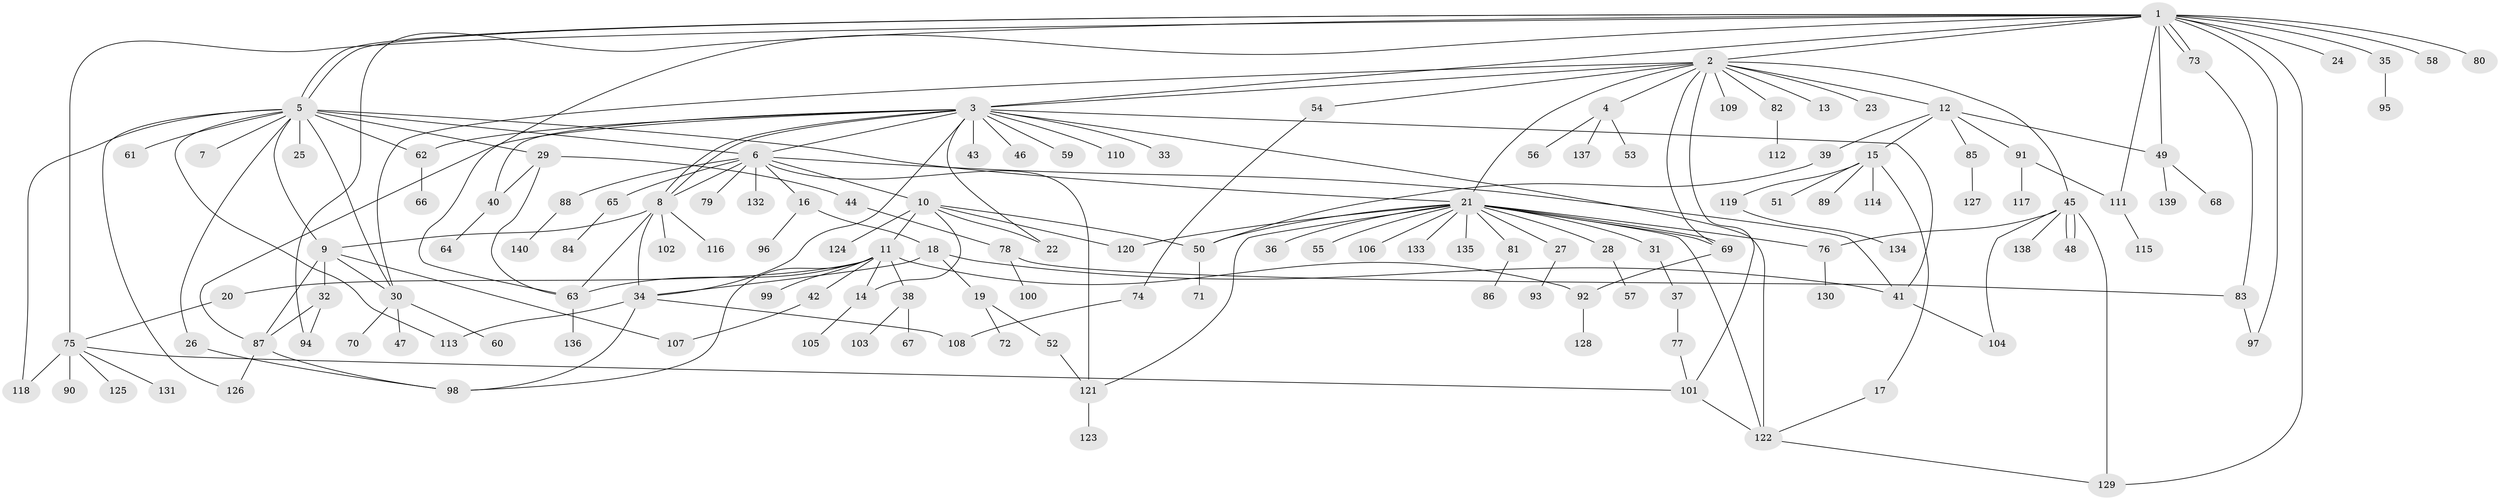 // Generated by graph-tools (version 1.1) at 2025/35/03/09/25 02:35:42]
// undirected, 140 vertices, 194 edges
graph export_dot {
graph [start="1"]
  node [color=gray90,style=filled];
  1;
  2;
  3;
  4;
  5;
  6;
  7;
  8;
  9;
  10;
  11;
  12;
  13;
  14;
  15;
  16;
  17;
  18;
  19;
  20;
  21;
  22;
  23;
  24;
  25;
  26;
  27;
  28;
  29;
  30;
  31;
  32;
  33;
  34;
  35;
  36;
  37;
  38;
  39;
  40;
  41;
  42;
  43;
  44;
  45;
  46;
  47;
  48;
  49;
  50;
  51;
  52;
  53;
  54;
  55;
  56;
  57;
  58;
  59;
  60;
  61;
  62;
  63;
  64;
  65;
  66;
  67;
  68;
  69;
  70;
  71;
  72;
  73;
  74;
  75;
  76;
  77;
  78;
  79;
  80;
  81;
  82;
  83;
  84;
  85;
  86;
  87;
  88;
  89;
  90;
  91;
  92;
  93;
  94;
  95;
  96;
  97;
  98;
  99;
  100;
  101;
  102;
  103;
  104;
  105;
  106;
  107;
  108;
  109;
  110;
  111;
  112;
  113;
  114;
  115;
  116;
  117;
  118;
  119;
  120;
  121;
  122;
  123;
  124;
  125;
  126;
  127;
  128;
  129;
  130;
  131;
  132;
  133;
  134;
  135;
  136;
  137;
  138;
  139;
  140;
  1 -- 2;
  1 -- 3;
  1 -- 5;
  1 -- 5;
  1 -- 24;
  1 -- 35;
  1 -- 49;
  1 -- 58;
  1 -- 63;
  1 -- 73;
  1 -- 73;
  1 -- 75;
  1 -- 80;
  1 -- 94;
  1 -- 97;
  1 -- 111;
  1 -- 129;
  2 -- 3;
  2 -- 4;
  2 -- 12;
  2 -- 13;
  2 -- 21;
  2 -- 23;
  2 -- 30;
  2 -- 45;
  2 -- 54;
  2 -- 69;
  2 -- 82;
  2 -- 101;
  2 -- 109;
  3 -- 6;
  3 -- 8;
  3 -- 8;
  3 -- 22;
  3 -- 33;
  3 -- 34;
  3 -- 40;
  3 -- 41;
  3 -- 43;
  3 -- 46;
  3 -- 59;
  3 -- 62;
  3 -- 87;
  3 -- 110;
  3 -- 122;
  4 -- 53;
  4 -- 56;
  4 -- 137;
  5 -- 6;
  5 -- 7;
  5 -- 9;
  5 -- 21;
  5 -- 25;
  5 -- 26;
  5 -- 29;
  5 -- 30;
  5 -- 61;
  5 -- 62;
  5 -- 113;
  5 -- 118;
  5 -- 126;
  6 -- 8;
  6 -- 10;
  6 -- 16;
  6 -- 41;
  6 -- 65;
  6 -- 79;
  6 -- 88;
  6 -- 121;
  6 -- 132;
  8 -- 9;
  8 -- 34;
  8 -- 63;
  8 -- 102;
  8 -- 116;
  9 -- 30;
  9 -- 32;
  9 -- 87;
  9 -- 107;
  10 -- 11;
  10 -- 14;
  10 -- 22;
  10 -- 50;
  10 -- 120;
  10 -- 124;
  11 -- 14;
  11 -- 20;
  11 -- 38;
  11 -- 42;
  11 -- 63;
  11 -- 92;
  11 -- 98;
  11 -- 99;
  12 -- 15;
  12 -- 39;
  12 -- 49;
  12 -- 85;
  12 -- 91;
  14 -- 105;
  15 -- 17;
  15 -- 51;
  15 -- 89;
  15 -- 114;
  15 -- 119;
  16 -- 18;
  16 -- 96;
  17 -- 122;
  18 -- 19;
  18 -- 34;
  18 -- 41;
  19 -- 52;
  19 -- 72;
  20 -- 75;
  21 -- 27;
  21 -- 28;
  21 -- 31;
  21 -- 36;
  21 -- 50;
  21 -- 55;
  21 -- 69;
  21 -- 69;
  21 -- 76;
  21 -- 81;
  21 -- 106;
  21 -- 120;
  21 -- 121;
  21 -- 122;
  21 -- 133;
  21 -- 135;
  26 -- 98;
  27 -- 93;
  28 -- 57;
  29 -- 40;
  29 -- 44;
  29 -- 63;
  30 -- 47;
  30 -- 60;
  30 -- 70;
  31 -- 37;
  32 -- 87;
  32 -- 94;
  34 -- 98;
  34 -- 108;
  34 -- 113;
  35 -- 95;
  37 -- 77;
  38 -- 67;
  38 -- 103;
  39 -- 50;
  40 -- 64;
  41 -- 104;
  42 -- 107;
  44 -- 78;
  45 -- 48;
  45 -- 48;
  45 -- 76;
  45 -- 104;
  45 -- 129;
  45 -- 138;
  49 -- 68;
  49 -- 139;
  50 -- 71;
  52 -- 121;
  54 -- 74;
  62 -- 66;
  63 -- 136;
  65 -- 84;
  69 -- 92;
  73 -- 83;
  74 -- 108;
  75 -- 90;
  75 -- 101;
  75 -- 118;
  75 -- 125;
  75 -- 131;
  76 -- 130;
  77 -- 101;
  78 -- 83;
  78 -- 100;
  81 -- 86;
  82 -- 112;
  83 -- 97;
  85 -- 127;
  87 -- 98;
  87 -- 126;
  88 -- 140;
  91 -- 111;
  91 -- 117;
  92 -- 128;
  101 -- 122;
  111 -- 115;
  119 -- 134;
  121 -- 123;
  122 -- 129;
}

